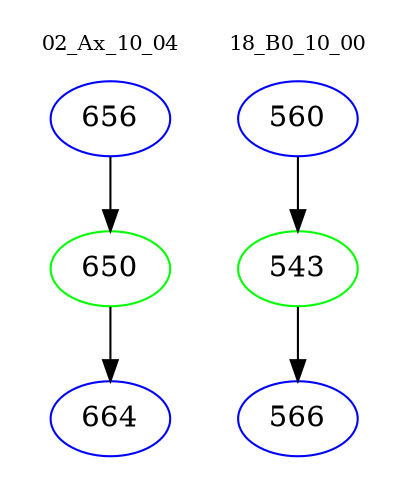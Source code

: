 digraph{
subgraph cluster_0 {
color = white
label = "02_Ax_10_04";
fontsize=10;
T0_656 [label="656", color="blue"]
T0_656 -> T0_650 [color="black"]
T0_650 [label="650", color="green"]
T0_650 -> T0_664 [color="black"]
T0_664 [label="664", color="blue"]
}
subgraph cluster_1 {
color = white
label = "18_B0_10_00";
fontsize=10;
T1_560 [label="560", color="blue"]
T1_560 -> T1_543 [color="black"]
T1_543 [label="543", color="green"]
T1_543 -> T1_566 [color="black"]
T1_566 [label="566", color="blue"]
}
}
